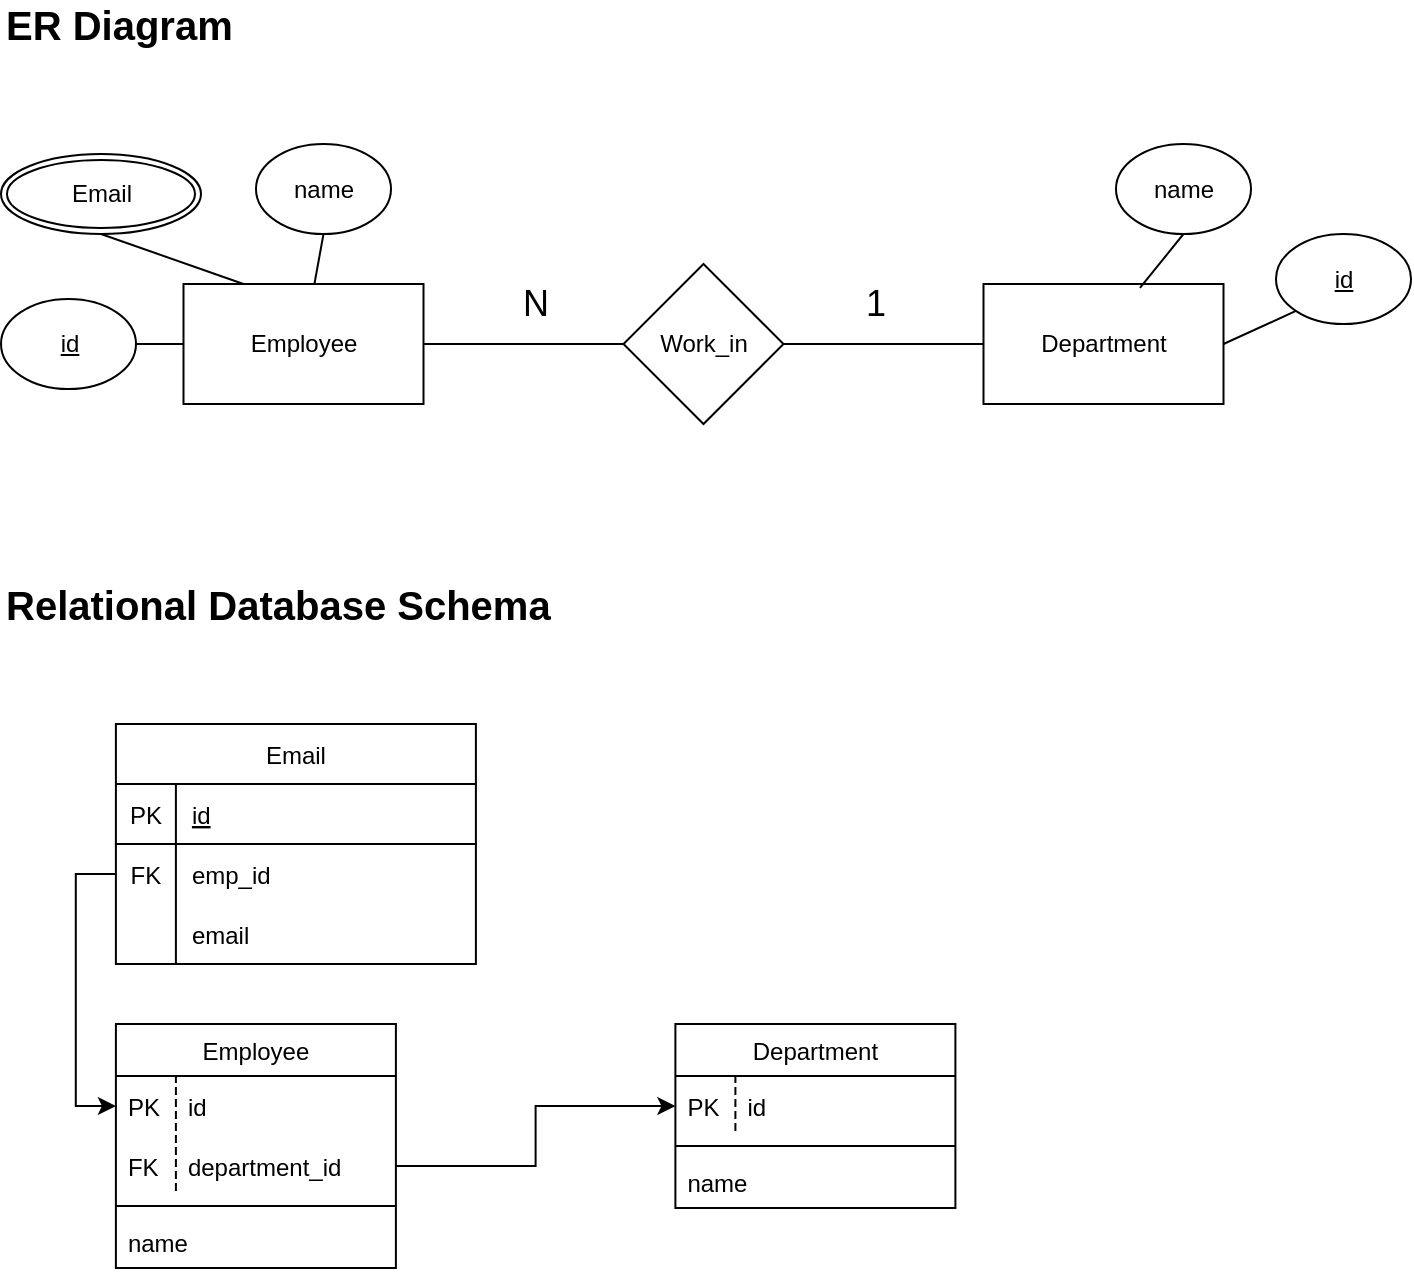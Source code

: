 <mxfile version="15.1.0" type="device"><diagram id="FdIk1D2Yl6Cpk6KGLELd" name="Page-1"><mxGraphModel dx="1420" dy="762" grid="1" gridSize="10" guides="1" tooltips="1" connect="1" arrows="1" fold="1" page="1" pageScale="1" pageWidth="827" pageHeight="1169" math="0" shadow="0"><root><mxCell id="0"/><mxCell id="1" parent="0"/><mxCell id="1MNFOQTv2aJggGI_Kpmn-1" value="Department" style="rounded=0;whiteSpace=wrap;html=1;" vertex="1" parent="1"><mxGeometry x="573.75" y="180" width="120" height="60" as="geometry"/></mxCell><mxCell id="1MNFOQTv2aJggGI_Kpmn-4" style="edgeStyle=orthogonalEdgeStyle;rounded=0;orthogonalLoop=1;jettySize=auto;html=1;exitX=1;exitY=0.5;exitDx=0;exitDy=0;entryX=0;entryY=0.5;entryDx=0;entryDy=0;endArrow=none;endFill=0;" edge="1" parent="1" source="1MNFOQTv2aJggGI_Kpmn-2" target="1MNFOQTv2aJggGI_Kpmn-3"><mxGeometry relative="1" as="geometry"/></mxCell><mxCell id="1MNFOQTv2aJggGI_Kpmn-2" value="Employee" style="rounded=0;whiteSpace=wrap;html=1;" vertex="1" parent="1"><mxGeometry x="173.75" y="180" width="120" height="60" as="geometry"/></mxCell><mxCell id="1MNFOQTv2aJggGI_Kpmn-5" style="edgeStyle=orthogonalEdgeStyle;rounded=0;orthogonalLoop=1;jettySize=auto;html=1;exitX=1;exitY=0.5;exitDx=0;exitDy=0;entryX=0;entryY=0.5;entryDx=0;entryDy=0;endArrow=none;endFill=0;" edge="1" parent="1" source="1MNFOQTv2aJggGI_Kpmn-3" target="1MNFOQTv2aJggGI_Kpmn-1"><mxGeometry relative="1" as="geometry"/></mxCell><mxCell id="1MNFOQTv2aJggGI_Kpmn-3" value="Work_in" style="rhombus;whiteSpace=wrap;html=1;" vertex="1" parent="1"><mxGeometry x="393.75" y="170" width="80" height="80" as="geometry"/></mxCell><mxCell id="1MNFOQTv2aJggGI_Kpmn-18" style="edgeStyle=none;rounded=0;orthogonalLoop=1;jettySize=auto;html=1;exitX=1;exitY=0.5;exitDx=0;exitDy=0;entryX=0;entryY=0.5;entryDx=0;entryDy=0;endArrow=none;endFill=0;" edge="1" parent="1" source="1MNFOQTv2aJggGI_Kpmn-6" target="1MNFOQTv2aJggGI_Kpmn-2"><mxGeometry relative="1" as="geometry"/></mxCell><mxCell id="1MNFOQTv2aJggGI_Kpmn-6" value="id" style="ellipse;whiteSpace=wrap;html=1;fontStyle=4" vertex="1" parent="1"><mxGeometry x="82.5" y="187.5" width="67.5" height="45" as="geometry"/></mxCell><mxCell id="1MNFOQTv2aJggGI_Kpmn-16" style="rounded=0;orthogonalLoop=1;jettySize=auto;html=1;exitX=0.5;exitY=1;exitDx=0;exitDy=0;endArrow=none;endFill=0;" edge="1" parent="1" source="1MNFOQTv2aJggGI_Kpmn-7" target="1MNFOQTv2aJggGI_Kpmn-2"><mxGeometry relative="1" as="geometry"/></mxCell><mxCell id="1MNFOQTv2aJggGI_Kpmn-7" value="name" style="ellipse;whiteSpace=wrap;html=1;" vertex="1" parent="1"><mxGeometry x="210" y="110" width="67.5" height="45" as="geometry"/></mxCell><mxCell id="1MNFOQTv2aJggGI_Kpmn-24" style="edgeStyle=none;rounded=0;orthogonalLoop=1;jettySize=auto;html=1;exitX=0;exitY=1;exitDx=0;exitDy=0;entryX=1;entryY=0.5;entryDx=0;entryDy=0;endArrow=none;endFill=0;" edge="1" parent="1" source="1MNFOQTv2aJggGI_Kpmn-8" target="1MNFOQTv2aJggGI_Kpmn-1"><mxGeometry relative="1" as="geometry"/></mxCell><mxCell id="1MNFOQTv2aJggGI_Kpmn-8" value="id" style="ellipse;whiteSpace=wrap;html=1;fontStyle=4" vertex="1" parent="1"><mxGeometry x="720" y="155" width="67.5" height="45" as="geometry"/></mxCell><mxCell id="1MNFOQTv2aJggGI_Kpmn-25" style="edgeStyle=none;rounded=0;orthogonalLoop=1;jettySize=auto;html=1;exitX=0.5;exitY=1;exitDx=0;exitDy=0;entryX=0.652;entryY=0.033;entryDx=0;entryDy=0;entryPerimeter=0;endArrow=none;endFill=0;" edge="1" parent="1" source="1MNFOQTv2aJggGI_Kpmn-9" target="1MNFOQTv2aJggGI_Kpmn-1"><mxGeometry relative="1" as="geometry"/></mxCell><mxCell id="1MNFOQTv2aJggGI_Kpmn-9" value="name" style="ellipse;whiteSpace=wrap;html=1;" vertex="1" parent="1"><mxGeometry x="640" y="110" width="67.5" height="45" as="geometry"/></mxCell><mxCell id="1MNFOQTv2aJggGI_Kpmn-19" value="1" style="text;html=1;strokeColor=none;fillColor=none;align=center;verticalAlign=middle;whiteSpace=wrap;rounded=0;fontSize=18;" vertex="1" parent="1"><mxGeometry x="500" y="180" width="40" height="20" as="geometry"/></mxCell><mxCell id="1MNFOQTv2aJggGI_Kpmn-20" value="N" style="text;html=1;strokeColor=none;fillColor=none;align=center;verticalAlign=middle;whiteSpace=wrap;rounded=0;fontSize=18;" vertex="1" parent="1"><mxGeometry x="330" y="180" width="40" height="20" as="geometry"/></mxCell><mxCell id="1MNFOQTv2aJggGI_Kpmn-27" value="Employee" style="swimlane;fontStyle=0;childLayout=stackLayout;horizontal=1;startSize=26;horizontalStack=0;resizeParent=1;resizeParentMax=0;resizeLast=0;collapsible=1;marginBottom=0;shadow=0;strokeColor=#000000;" vertex="1" parent="1"><mxGeometry x="139.95" y="550" width="140" height="122" as="geometry"/></mxCell><mxCell id="1MNFOQTv2aJggGI_Kpmn-66" value="id" style="shape=partialRectangle;fillColor=none;align=left;verticalAlign=middle;strokeColor=none;spacingLeft=34;rotatable=0;points=[[0,0.5],[1,0.5]];portConstraint=eastwest;dropTarget=0;shadow=0;" vertex="1" parent="1MNFOQTv2aJggGI_Kpmn-27"><mxGeometry y="26" width="140" height="30" as="geometry"/></mxCell><mxCell id="1MNFOQTv2aJggGI_Kpmn-67" value="PK" style="shape=partialRectangle;top=0;left=0;bottom=0;fillColor=none;stokeWidth=1;dashed=1;align=left;verticalAlign=middle;spacingLeft=4;spacingRight=4;overflow=hidden;rotatable=0;points=[];portConstraint=eastwest;part=1;" vertex="1" connectable="0" parent="1MNFOQTv2aJggGI_Kpmn-66"><mxGeometry width="30" height="30" as="geometry"/></mxCell><mxCell id="1MNFOQTv2aJggGI_Kpmn-68" value="department_id" style="shape=partialRectangle;fillColor=none;align=left;verticalAlign=middle;strokeColor=none;spacingLeft=34;rotatable=0;points=[[0,0.5],[1,0.5]];portConstraint=eastwest;dropTarget=0;shadow=0;perimeterSpacing=0;" vertex="1" parent="1MNFOQTv2aJggGI_Kpmn-27"><mxGeometry y="56" width="140" height="30" as="geometry"/></mxCell><mxCell id="1MNFOQTv2aJggGI_Kpmn-69" value="FK" style="shape=partialRectangle;top=0;left=0;bottom=0;fillColor=none;stokeWidth=1;dashed=1;align=left;verticalAlign=middle;spacingLeft=4;spacingRight=4;overflow=hidden;rotatable=0;points=[];portConstraint=eastwest;part=1;" vertex="1" connectable="0" parent="1MNFOQTv2aJggGI_Kpmn-68"><mxGeometry width="30" height="30" as="geometry"/></mxCell><mxCell id="1MNFOQTv2aJggGI_Kpmn-71" value="" style="line;strokeWidth=1;rotatable=0;dashed=0;labelPosition=right;align=left;verticalAlign=middle;spacingTop=0;spacingLeft=6;points=[];portConstraint=eastwest;shadow=0;" vertex="1" parent="1MNFOQTv2aJggGI_Kpmn-27"><mxGeometry y="86" width="140" height="10" as="geometry"/></mxCell><mxCell id="1MNFOQTv2aJggGI_Kpmn-29" value="name" style="text;strokeColor=none;fillColor=none;align=left;verticalAlign=top;spacingLeft=4;spacingRight=4;overflow=hidden;rotatable=0;points=[[0,0.5],[1,0.5]];portConstraint=eastwest;" vertex="1" parent="1MNFOQTv2aJggGI_Kpmn-27"><mxGeometry y="96" width="140" height="26" as="geometry"/></mxCell><mxCell id="1MNFOQTv2aJggGI_Kpmn-35" value="Department" style="swimlane;fontStyle=0;childLayout=stackLayout;horizontal=1;startSize=26;horizontalStack=0;resizeParent=1;resizeParentMax=0;resizeLast=0;collapsible=1;marginBottom=0;shadow=0;strokeColor=#000000;" vertex="1" parent="1"><mxGeometry x="419.7" y="550" width="140" height="92" as="geometry"/></mxCell><mxCell id="1MNFOQTv2aJggGI_Kpmn-72" value="id" style="shape=partialRectangle;fillColor=none;align=left;verticalAlign=middle;strokeColor=none;spacingLeft=34;rotatable=0;points=[[0,0.5],[1,0.5]];portConstraint=eastwest;dropTarget=0;shadow=0;" vertex="1" parent="1MNFOQTv2aJggGI_Kpmn-35"><mxGeometry y="26" width="140" height="30" as="geometry"/></mxCell><mxCell id="1MNFOQTv2aJggGI_Kpmn-73" value="PK" style="shape=partialRectangle;top=0;left=0;bottom=0;fillColor=none;stokeWidth=1;dashed=1;align=left;verticalAlign=middle;spacingLeft=4;spacingRight=4;overflow=hidden;rotatable=0;points=[];portConstraint=eastwest;part=1;" vertex="1" connectable="0" parent="1MNFOQTv2aJggGI_Kpmn-72"><mxGeometry width="30" height="30" as="geometry"/></mxCell><mxCell id="1MNFOQTv2aJggGI_Kpmn-100" value="" style="line;strokeWidth=1;rotatable=0;dashed=0;labelPosition=right;align=left;verticalAlign=middle;spacingTop=0;spacingLeft=6;points=[];portConstraint=eastwest;shadow=0;" vertex="1" parent="1MNFOQTv2aJggGI_Kpmn-35"><mxGeometry y="56" width="140" height="10" as="geometry"/></mxCell><mxCell id="1MNFOQTv2aJggGI_Kpmn-37" value="name" style="text;strokeColor=none;fillColor=none;align=left;verticalAlign=top;spacingLeft=4;spacingRight=4;overflow=hidden;rotatable=0;points=[[0,0.5],[1,0.5]];portConstraint=eastwest;" vertex="1" parent="1MNFOQTv2aJggGI_Kpmn-35"><mxGeometry y="66" width="140" height="26" as="geometry"/></mxCell><mxCell id="1MNFOQTv2aJggGI_Kpmn-70" style="edgeStyle=orthogonalEdgeStyle;rounded=0;orthogonalLoop=1;jettySize=auto;html=1;exitX=1;exitY=0.5;exitDx=0;exitDy=0;entryX=0;entryY=0.5;entryDx=0;entryDy=0;endArrow=classic;endFill=1;" edge="1" parent="1" source="1MNFOQTv2aJggGI_Kpmn-68" target="1MNFOQTv2aJggGI_Kpmn-72"><mxGeometry relative="1" as="geometry"><mxPoint x="339.7" y="649" as="targetPoint"/></mxGeometry></mxCell><mxCell id="1MNFOQTv2aJggGI_Kpmn-81" value="Email" style="shape=table;startSize=30;container=1;collapsible=1;childLayout=tableLayout;fixedRows=1;rowLines=0;fontStyle=0;align=center;resizeLast=1;shadow=0;strokeColor=#000000;" vertex="1" parent="1"><mxGeometry x="139.95" y="400" width="180" height="120" as="geometry"/></mxCell><mxCell id="1MNFOQTv2aJggGI_Kpmn-82" value="" style="shape=partialRectangle;collapsible=0;dropTarget=0;pointerEvents=0;fillColor=none;top=0;left=0;bottom=1;right=0;points=[[0,0.5],[1,0.5]];portConstraint=eastwest;" vertex="1" parent="1MNFOQTv2aJggGI_Kpmn-81"><mxGeometry y="30" width="180" height="30" as="geometry"/></mxCell><mxCell id="1MNFOQTv2aJggGI_Kpmn-83" value="PK" style="shape=partialRectangle;connectable=0;fillColor=none;top=0;left=0;bottom=0;right=0;fontStyle=0;overflow=hidden;" vertex="1" parent="1MNFOQTv2aJggGI_Kpmn-82"><mxGeometry width="30" height="30" as="geometry"/></mxCell><mxCell id="1MNFOQTv2aJggGI_Kpmn-84" value="id" style="shape=partialRectangle;connectable=0;fillColor=none;top=0;left=0;bottom=0;right=0;align=left;spacingLeft=6;fontStyle=4;overflow=hidden;" vertex="1" parent="1MNFOQTv2aJggGI_Kpmn-82"><mxGeometry x="30" width="150" height="30" as="geometry"/></mxCell><mxCell id="1MNFOQTv2aJggGI_Kpmn-85" value="" style="shape=partialRectangle;collapsible=0;dropTarget=0;pointerEvents=0;fillColor=none;top=0;left=0;bottom=0;right=0;points=[[0,0.5],[1,0.5]];portConstraint=eastwest;" vertex="1" parent="1MNFOQTv2aJggGI_Kpmn-81"><mxGeometry y="60" width="180" height="30" as="geometry"/></mxCell><mxCell id="1MNFOQTv2aJggGI_Kpmn-86" value="FK" style="shape=partialRectangle;connectable=0;fillColor=none;top=0;left=0;bottom=0;right=0;editable=1;overflow=hidden;" vertex="1" parent="1MNFOQTv2aJggGI_Kpmn-85"><mxGeometry width="30" height="30" as="geometry"/></mxCell><mxCell id="1MNFOQTv2aJggGI_Kpmn-87" value="emp_id" style="shape=partialRectangle;connectable=0;fillColor=none;top=0;left=0;bottom=0;right=0;align=left;spacingLeft=6;overflow=hidden;" vertex="1" parent="1MNFOQTv2aJggGI_Kpmn-85"><mxGeometry x="30" width="150" height="30" as="geometry"/></mxCell><mxCell id="1MNFOQTv2aJggGI_Kpmn-88" value="" style="shape=partialRectangle;collapsible=0;dropTarget=0;pointerEvents=0;fillColor=none;top=0;left=0;bottom=0;right=0;points=[[0,0.5],[1,0.5]];portConstraint=eastwest;" vertex="1" parent="1MNFOQTv2aJggGI_Kpmn-81"><mxGeometry y="90" width="180" height="30" as="geometry"/></mxCell><mxCell id="1MNFOQTv2aJggGI_Kpmn-89" value="" style="shape=partialRectangle;connectable=0;fillColor=none;top=0;left=0;bottom=0;right=0;editable=1;overflow=hidden;" vertex="1" parent="1MNFOQTv2aJggGI_Kpmn-88"><mxGeometry width="30" height="30" as="geometry"/></mxCell><mxCell id="1MNFOQTv2aJggGI_Kpmn-90" value="email" style="shape=partialRectangle;connectable=0;fillColor=none;top=0;left=0;bottom=0;right=0;align=left;spacingLeft=6;overflow=hidden;" vertex="1" parent="1MNFOQTv2aJggGI_Kpmn-88"><mxGeometry x="30" width="150" height="30" as="geometry"/></mxCell><mxCell id="1MNFOQTv2aJggGI_Kpmn-94" style="edgeStyle=orthogonalEdgeStyle;rounded=0;orthogonalLoop=1;jettySize=auto;html=1;exitX=0;exitY=0.5;exitDx=0;exitDy=0;entryX=0;entryY=0.5;entryDx=0;entryDy=0;endArrow=classic;endFill=1;" edge="1" parent="1" source="1MNFOQTv2aJggGI_Kpmn-85" target="1MNFOQTv2aJggGI_Kpmn-66"><mxGeometry relative="1" as="geometry"/></mxCell><mxCell id="1MNFOQTv2aJggGI_Kpmn-99" style="edgeStyle=none;rounded=0;orthogonalLoop=1;jettySize=auto;html=1;exitX=0.5;exitY=1;exitDx=0;exitDy=0;entryX=0.25;entryY=0;entryDx=0;entryDy=0;endArrow=none;endFill=0;" edge="1" parent="1" source="1MNFOQTv2aJggGI_Kpmn-96" target="1MNFOQTv2aJggGI_Kpmn-2"><mxGeometry relative="1" as="geometry"/></mxCell><mxCell id="1MNFOQTv2aJggGI_Kpmn-96" value="Email" style="ellipse;shape=doubleEllipse;margin=3;whiteSpace=wrap;html=1;align=center;shadow=0;strokeColor=#000000;" vertex="1" parent="1"><mxGeometry x="82.5" y="115" width="100" height="40" as="geometry"/></mxCell><mxCell id="1MNFOQTv2aJggGI_Kpmn-102" value="ER Diagram" style="text;html=1;strokeColor=none;fillColor=none;align=left;verticalAlign=middle;whiteSpace=wrap;rounded=0;shadow=0;fontSize=20;fontStyle=1" vertex="1" parent="1"><mxGeometry x="82.5" y="40" width="160" height="20" as="geometry"/></mxCell><mxCell id="1MNFOQTv2aJggGI_Kpmn-103" value="Relational Database Schema" style="text;html=1;strokeColor=none;fillColor=none;align=left;verticalAlign=middle;whiteSpace=wrap;rounded=0;shadow=0;fontSize=20;fontStyle=1" vertex="1" parent="1"><mxGeometry x="82.5" y="330" width="287.5" height="20" as="geometry"/></mxCell></root></mxGraphModel></diagram></mxfile>